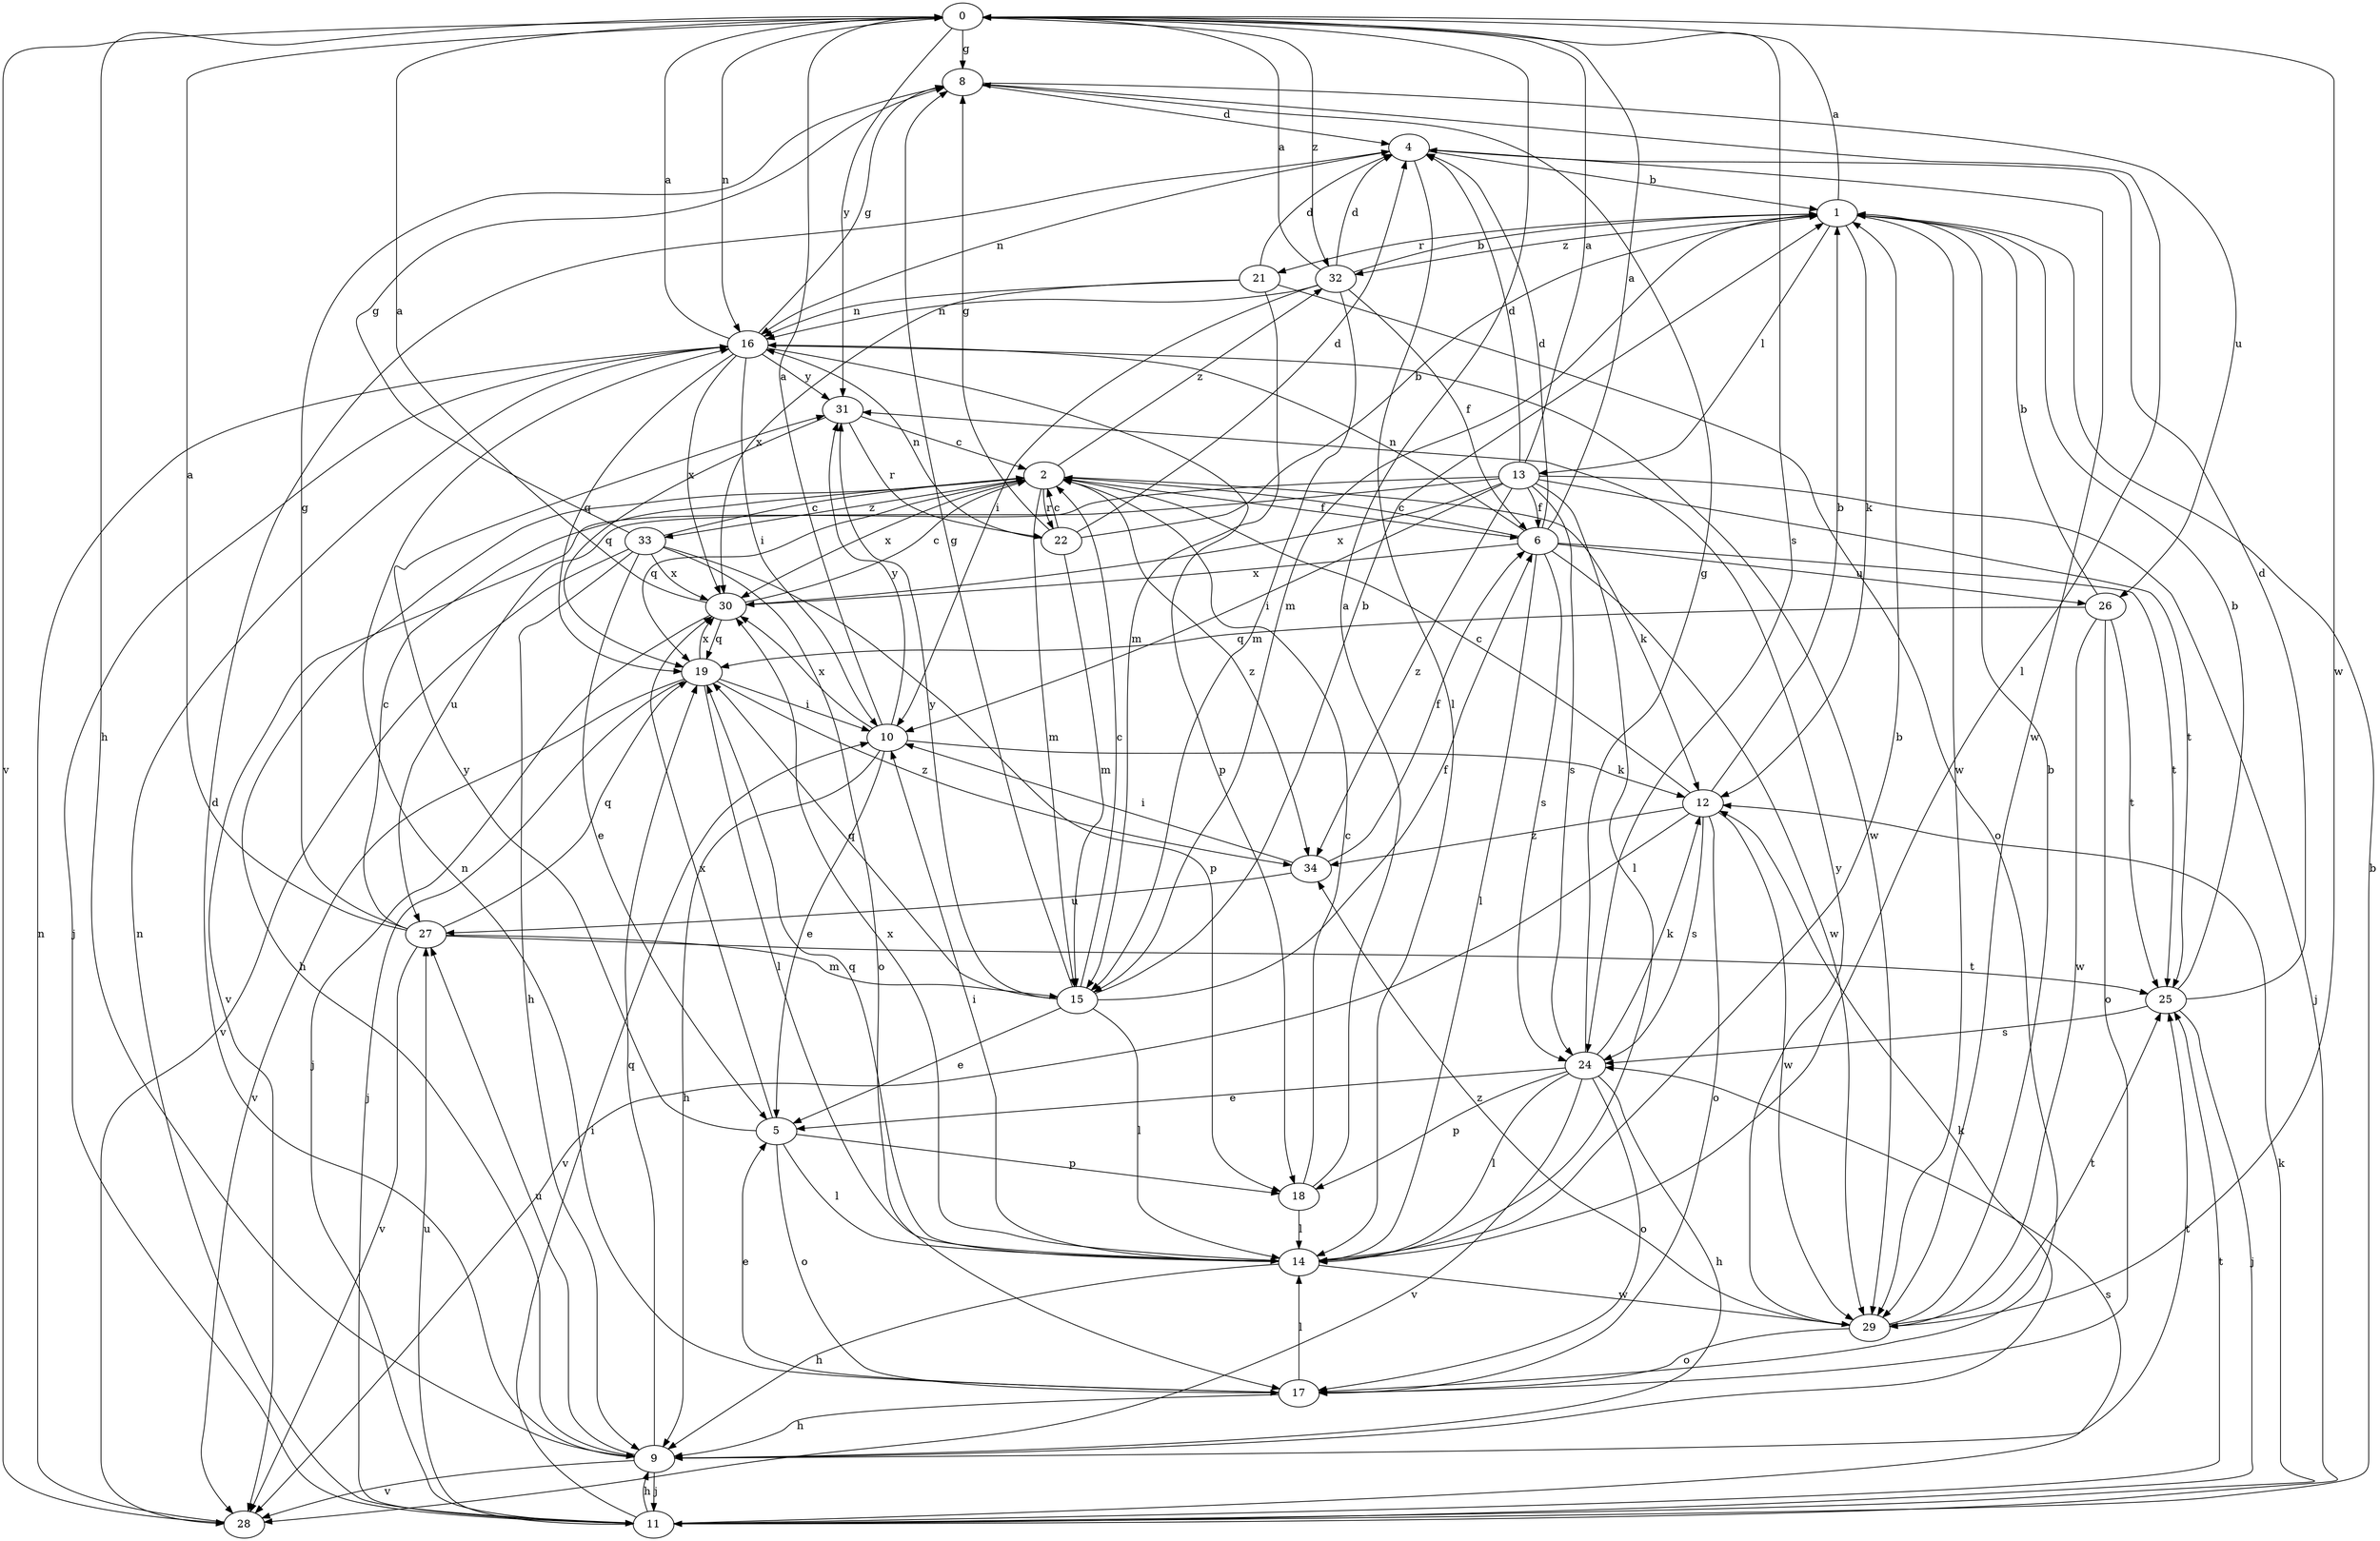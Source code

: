 strict digraph  {
0;
1;
2;
4;
5;
6;
8;
9;
10;
11;
12;
13;
14;
15;
16;
17;
18;
19;
21;
22;
24;
25;
26;
27;
28;
29;
30;
31;
32;
33;
34;
0 -> 8  [label=g];
0 -> 9  [label=h];
0 -> 16  [label=n];
0 -> 24  [label=s];
0 -> 28  [label=v];
0 -> 29  [label=w];
0 -> 31  [label=y];
0 -> 32  [label=z];
1 -> 0  [label=a];
1 -> 12  [label=k];
1 -> 13  [label=l];
1 -> 15  [label=m];
1 -> 21  [label=r];
1 -> 29  [label=w];
1 -> 32  [label=z];
2 -> 6  [label=f];
2 -> 9  [label=h];
2 -> 12  [label=k];
2 -> 15  [label=m];
2 -> 19  [label=q];
2 -> 22  [label=r];
2 -> 30  [label=x];
2 -> 32  [label=z];
2 -> 33  [label=z];
2 -> 34  [label=z];
4 -> 1  [label=b];
4 -> 14  [label=l];
4 -> 16  [label=n];
4 -> 29  [label=w];
5 -> 14  [label=l];
5 -> 17  [label=o];
5 -> 18  [label=p];
5 -> 30  [label=x];
5 -> 31  [label=y];
6 -> 0  [label=a];
6 -> 2  [label=c];
6 -> 4  [label=d];
6 -> 14  [label=l];
6 -> 16  [label=n];
6 -> 24  [label=s];
6 -> 25  [label=t];
6 -> 26  [label=u];
6 -> 29  [label=w];
6 -> 30  [label=x];
8 -> 4  [label=d];
8 -> 14  [label=l];
8 -> 26  [label=u];
9 -> 4  [label=d];
9 -> 11  [label=j];
9 -> 12  [label=k];
9 -> 19  [label=q];
9 -> 25  [label=t];
9 -> 27  [label=u];
9 -> 28  [label=v];
10 -> 0  [label=a];
10 -> 5  [label=e];
10 -> 9  [label=h];
10 -> 12  [label=k];
10 -> 30  [label=x];
10 -> 31  [label=y];
11 -> 1  [label=b];
11 -> 9  [label=h];
11 -> 10  [label=i];
11 -> 12  [label=k];
11 -> 16  [label=n];
11 -> 24  [label=s];
11 -> 25  [label=t];
11 -> 27  [label=u];
12 -> 1  [label=b];
12 -> 2  [label=c];
12 -> 17  [label=o];
12 -> 24  [label=s];
12 -> 28  [label=v];
12 -> 29  [label=w];
12 -> 34  [label=z];
13 -> 0  [label=a];
13 -> 4  [label=d];
13 -> 6  [label=f];
13 -> 10  [label=i];
13 -> 11  [label=j];
13 -> 14  [label=l];
13 -> 24  [label=s];
13 -> 25  [label=t];
13 -> 27  [label=u];
13 -> 28  [label=v];
13 -> 30  [label=x];
13 -> 34  [label=z];
14 -> 1  [label=b];
14 -> 9  [label=h];
14 -> 10  [label=i];
14 -> 19  [label=q];
14 -> 29  [label=w];
14 -> 30  [label=x];
15 -> 1  [label=b];
15 -> 2  [label=c];
15 -> 5  [label=e];
15 -> 6  [label=f];
15 -> 8  [label=g];
15 -> 14  [label=l];
15 -> 19  [label=q];
15 -> 31  [label=y];
16 -> 0  [label=a];
16 -> 8  [label=g];
16 -> 10  [label=i];
16 -> 11  [label=j];
16 -> 18  [label=p];
16 -> 19  [label=q];
16 -> 29  [label=w];
16 -> 30  [label=x];
16 -> 31  [label=y];
17 -> 5  [label=e];
17 -> 9  [label=h];
17 -> 14  [label=l];
17 -> 16  [label=n];
18 -> 0  [label=a];
18 -> 2  [label=c];
18 -> 14  [label=l];
19 -> 10  [label=i];
19 -> 11  [label=j];
19 -> 14  [label=l];
19 -> 28  [label=v];
19 -> 30  [label=x];
19 -> 34  [label=z];
21 -> 4  [label=d];
21 -> 15  [label=m];
21 -> 16  [label=n];
21 -> 17  [label=o];
21 -> 30  [label=x];
22 -> 1  [label=b];
22 -> 2  [label=c];
22 -> 4  [label=d];
22 -> 8  [label=g];
22 -> 15  [label=m];
22 -> 16  [label=n];
24 -> 5  [label=e];
24 -> 8  [label=g];
24 -> 9  [label=h];
24 -> 12  [label=k];
24 -> 14  [label=l];
24 -> 17  [label=o];
24 -> 18  [label=p];
24 -> 28  [label=v];
25 -> 1  [label=b];
25 -> 4  [label=d];
25 -> 11  [label=j];
25 -> 24  [label=s];
26 -> 1  [label=b];
26 -> 17  [label=o];
26 -> 19  [label=q];
26 -> 25  [label=t];
26 -> 29  [label=w];
27 -> 0  [label=a];
27 -> 2  [label=c];
27 -> 8  [label=g];
27 -> 15  [label=m];
27 -> 19  [label=q];
27 -> 25  [label=t];
27 -> 28  [label=v];
28 -> 16  [label=n];
29 -> 1  [label=b];
29 -> 17  [label=o];
29 -> 25  [label=t];
29 -> 31  [label=y];
29 -> 34  [label=z];
30 -> 0  [label=a];
30 -> 2  [label=c];
30 -> 11  [label=j];
30 -> 19  [label=q];
31 -> 2  [label=c];
31 -> 19  [label=q];
31 -> 22  [label=r];
32 -> 0  [label=a];
32 -> 1  [label=b];
32 -> 4  [label=d];
32 -> 6  [label=f];
32 -> 10  [label=i];
32 -> 15  [label=m];
32 -> 16  [label=n];
33 -> 2  [label=c];
33 -> 5  [label=e];
33 -> 8  [label=g];
33 -> 9  [label=h];
33 -> 17  [label=o];
33 -> 18  [label=p];
33 -> 28  [label=v];
33 -> 30  [label=x];
34 -> 6  [label=f];
34 -> 10  [label=i];
34 -> 27  [label=u];
}
